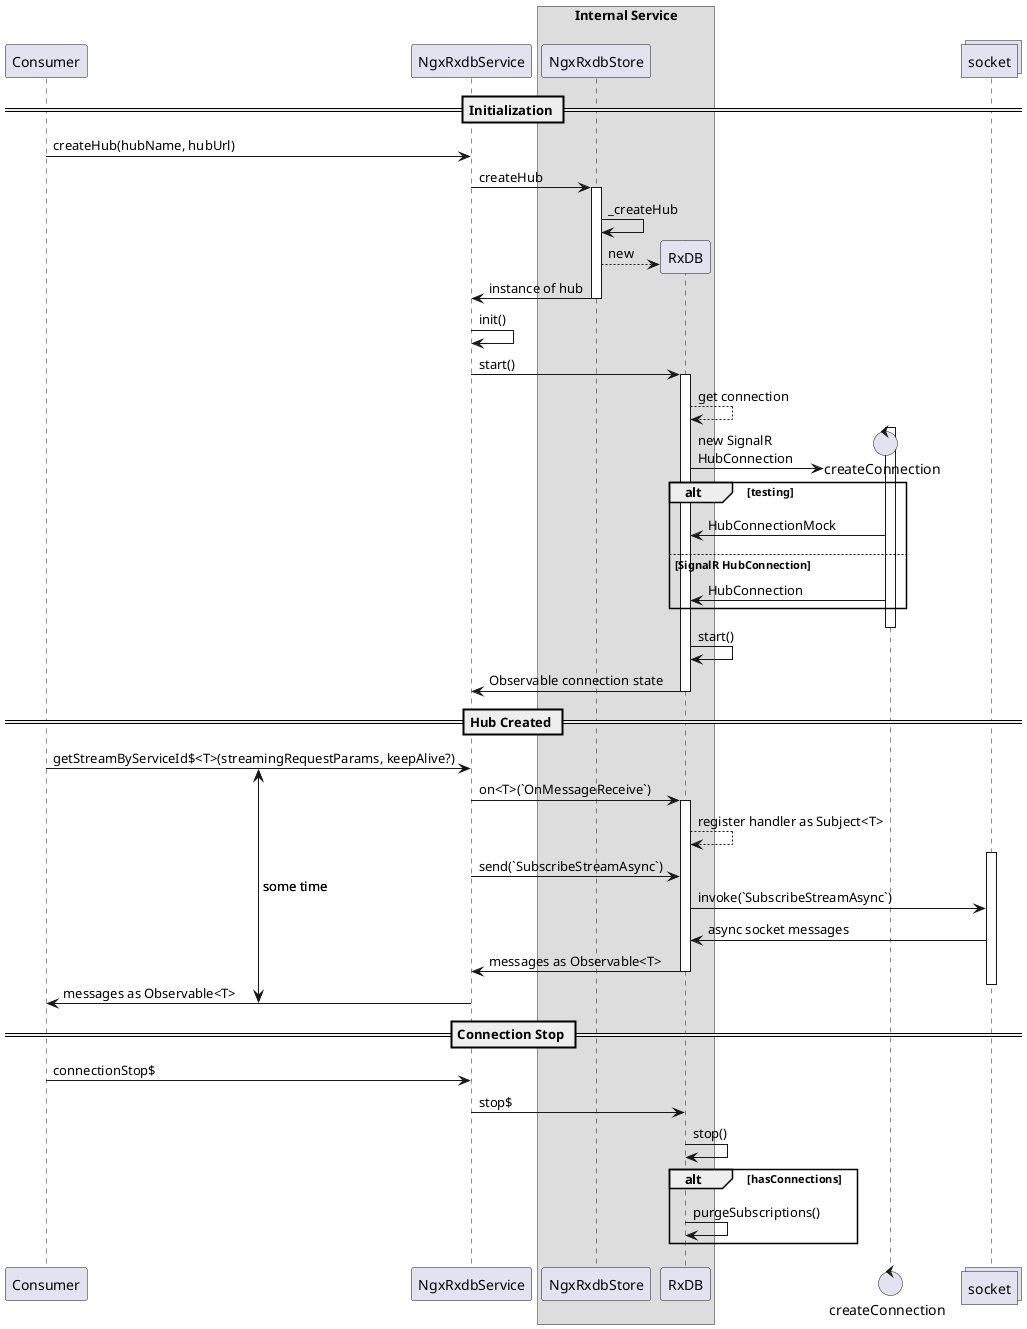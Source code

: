 @startuml NgxRxdbService Sequence


!pragma teoz true

participant Consumer
participant NgxRxdbService
box "Internal Service"
participant NgxRxdbStore
participant RxDB
control createConnection
collections socket
end box

== Initialization ==
Consumer -> NgxRxdbService : createHub(hubName, hubUrl)
NgxRxdbService -> NgxRxdbStore: createHub
activate NgxRxdbStore
NgxRxdbStore -> NgxRxdbStore: _createHub
create RxDB
NgxRxdbStore --> RxDB: new
NgxRxdbStore -> NgxRxdbService : instance of hub
deactivate NgxRxdbStore
NgxRxdbService -> NgxRxdbService: init()
NgxRxdbService -> RxDB: start()
activate RxDB
RxDB --> RxDB: get connection
create control createConnection
activate createConnection
RxDB -> createConnection **: new SignalR\nHubConnection
alt testing
createConnection -> RxDB: HubConnectionMock
else SignalR HubConnection
createConnection -> RxDB: HubConnection
end
deactivate createConnection
RxDB -> RxDB: start()
RxDB -> NgxRxdbService: Observable connection state
deactivate RxDB
== Hub Created ==
{start} Consumer -> NgxRxdbService : getStreamByServiceId$<T>(streamingRequestParams, keepAlive?)
' alt connected
NgxRxdbService -> RxDB: on<T>(`OnMessageReceive`)
activate RxDB
RxDB --> RxDB: register handler as Subject<T>
create control socket
activate socket
NgxRxdbService -> RxDB: send(`SubscribeStreamAsync`)
socket <- RxDB: invoke(`SubscribeStreamAsync`)
socket -> RxDB: async socket messages
RxDB -> NgxRxdbService: messages as Observable<T>
deactivate socket
deactivate RxDB
{end} NgxRxdbService -> Consumer: messages as Observable<T>
' else
' end
{start} <-> {end} : some time
== Connection Stop ==
Consumer -> NgxRxdbService : connectionStop$
NgxRxdbService -> RxDB: stop$
RxDB -> RxDB: stop()
alt hasConnections
RxDB -> RxDB: purgeSubscriptions()
end
@enduml
